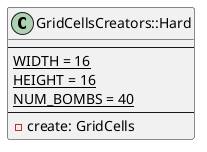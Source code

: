 @startuml grid_cells_creators_hard_class

class GridCellsCreators::Hard {
    --
    {static} WIDTH = 16
    {static} HEIGHT = 16
    {static} NUM_BOMBS = 40
    --
    - create: GridCells
}

@enduml 